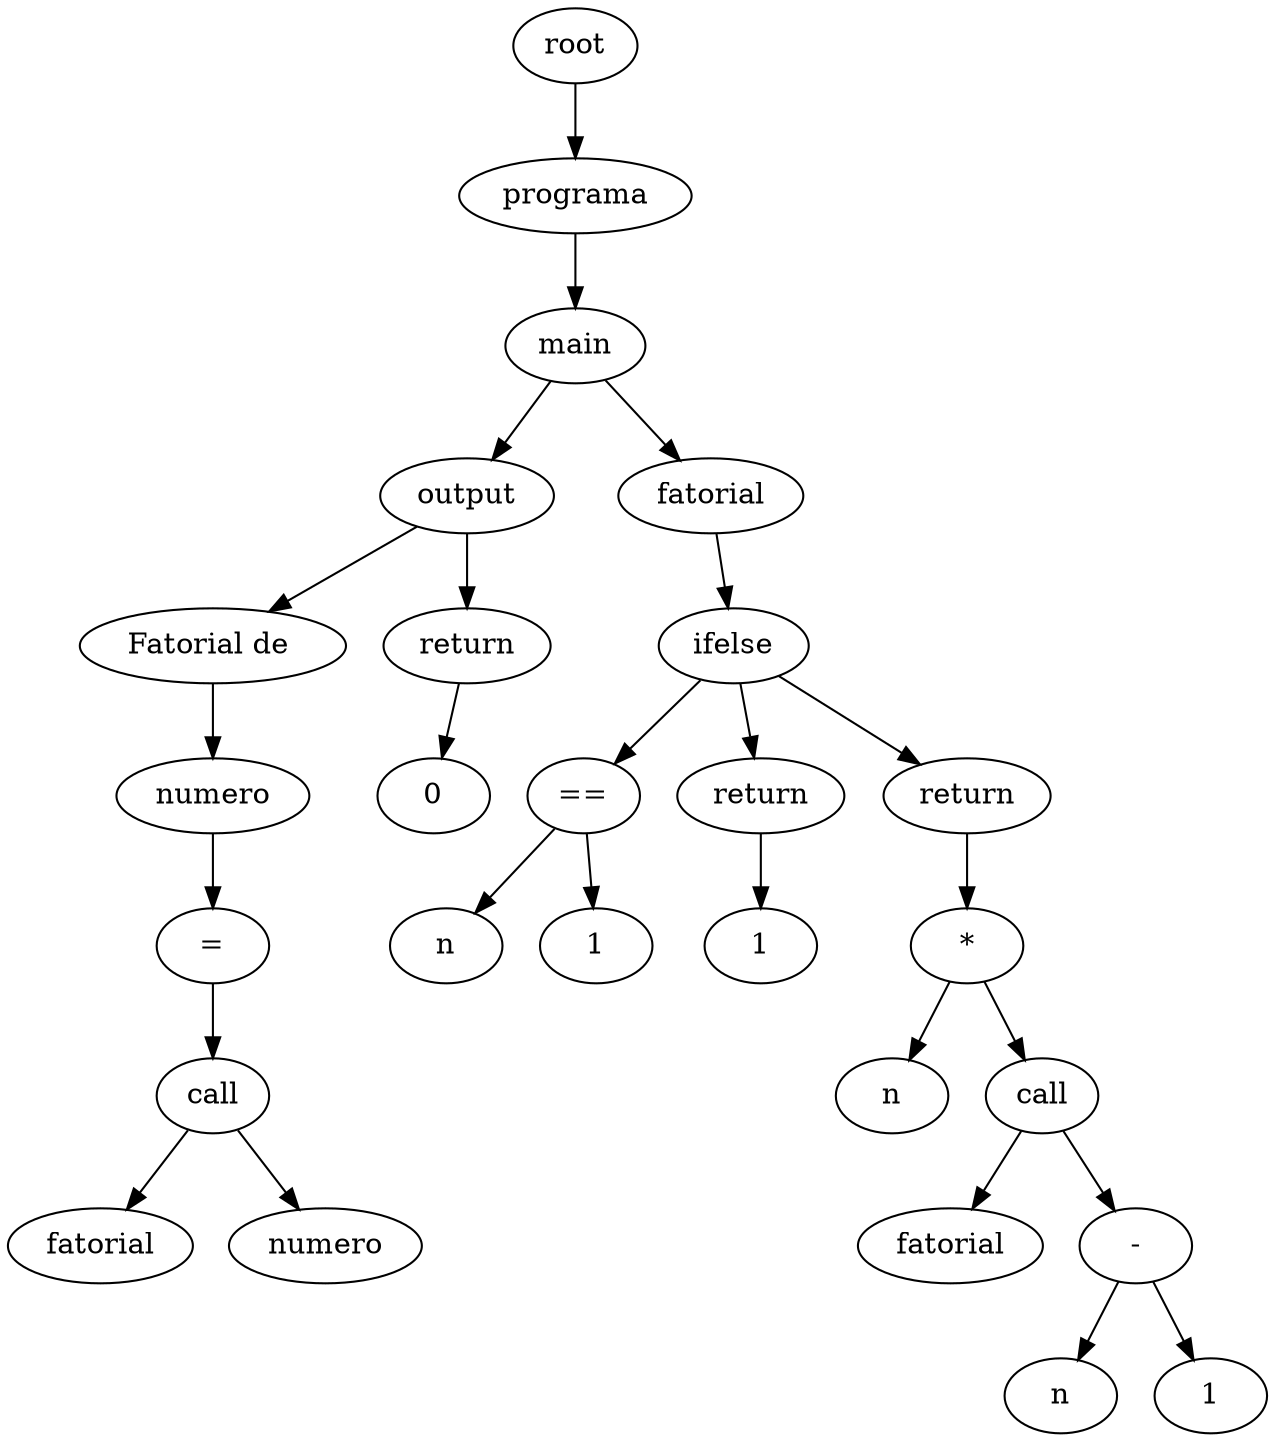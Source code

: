 digraph G {
node_0x8d9c8e8 [label="Fatorial de "]
node_0x8d9c918 [label="numero"]
node_0x8d9c8e8 -> node_0x8d9c918
node_0x8d9c900 [label=" = "]
node_0x8d9c918 -> node_0x8d9c900
node_0x8d9c948 [label="fatorial"]
node_0x8d9c9d0 [label="numero"]
node_0x8d9ca00 [label="call"]
node_0x8d9ca00 -> node_0x8d9c948
node_0x8d9ca00 -> node_0x8d9c9d0
node_0x8d9c900 -> node_0x8d9ca00
node_0x8d9c9e8 [label="output"]
node_0x8d9c9e8 -> node_0x8d9c8e8
node_0x8d9c9a8 [label="0"]
node_0x8d9ca40 [label="return"]
node_0x8d9ca40 -> node_0x8d9c9a8
node_0x8d9c9e8 -> node_0x8d9ca40
node_0x8d9ca70 [label="main"]
node_0x8d9ca70 -> node_0x8d9c9e8
node_0x8d9ca98 [label="n"]
node_0x8d9cad8 [label="1"]
node_0x8d9caf0 [label="=="]
node_0x8d9caf0 -> node_0x8d9ca98
node_0x8d9caf0 -> node_0x8d9cad8
node_0x8d9cb08 [label="1"]
node_0x8d9cb20 [label="return"]
node_0x8d9cb20 -> node_0x8d9cb08
node_0x8d9cb38 [label="ifelse"]
node_0x8d9cb38 -> node_0x8d9caf0
node_0x8d9cb38 -> node_0x8d9cb20
node_0x8d9cb50 [label="n"]
node_0x8d9cb68 [label="fatorial"]
node_0x8d9cb80 [label="n"]
node_0x8d9cb98 [label="1"]
node_0x8d9cbb0 [label="-"]
node_0x8d9cbb0 -> node_0x8d9cb80
node_0x8d9cbb0 -> node_0x8d9cb98
node_0x8d9cbe0 [label="call"]
node_0x8d9cbe0 -> node_0x8d9cb68
node_0x8d9cbe0 -> node_0x8d9cbb0
node_0x8d9cbc8 [label="*"]
node_0x8d9cbc8 -> node_0x8d9cb50
node_0x8d9cbc8 -> node_0x8d9cbe0
node_0x8d9cbf8 [label="return"]
node_0x8d9cbf8 -> node_0x8d9cbc8
node_0x8d9cb38 -> node_0x8d9cbf8
node_0x8d9cc28 [label="fatorial"]
node_0x8d9cc28 -> node_0x8d9cb38
node_0x8d9cc10 [label="programa"]
node_0x8d9cc10 -> node_0x8d9ca70
node_0x8d9ca70 -> node_0x8d9cc28
root -> node_0x8d9cc10
  root [label="root"]
}
